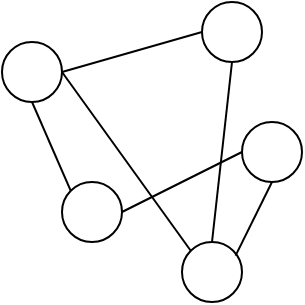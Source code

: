 <mxfile version="22.1.2" type="github">
  <diagram name="第 1 页" id="vtIGTAaH8jRVGxK0NkSH">
    <mxGraphModel dx="350" dy="194" grid="1" gridSize="10" guides="1" tooltips="1" connect="1" arrows="1" fold="1" page="1" pageScale="1" pageWidth="827" pageHeight="1169" math="0" shadow="0">
      <root>
        <mxCell id="0" />
        <mxCell id="1" parent="0" />
        <mxCell id="YpNcD-B7_mTd9OUMBv7g-2" value="" style="ellipse;whiteSpace=wrap;html=1;aspect=fixed;" vertex="1" parent="1">
          <mxGeometry x="330" y="80" width="30" height="30" as="geometry" />
        </mxCell>
        <mxCell id="YpNcD-B7_mTd9OUMBv7g-15" style="rounded=0;orthogonalLoop=1;jettySize=auto;html=1;exitX=0;exitY=0;exitDx=0;exitDy=0;entryX=1;entryY=0.5;entryDx=0;entryDy=0;endArrow=none;endFill=0;" edge="1" parent="1" source="YpNcD-B7_mTd9OUMBv7g-6" target="YpNcD-B7_mTd9OUMBv7g-2">
          <mxGeometry relative="1" as="geometry" />
        </mxCell>
        <mxCell id="YpNcD-B7_mTd9OUMBv7g-6" value="" style="ellipse;whiteSpace=wrap;html=1;aspect=fixed;" vertex="1" parent="1">
          <mxGeometry x="420" y="180" width="30" height="30" as="geometry" />
        </mxCell>
        <mxCell id="YpNcD-B7_mTd9OUMBv7g-14" style="rounded=0;orthogonalLoop=1;jettySize=auto;html=1;exitX=0;exitY=0.5;exitDx=0;exitDy=0;entryX=1;entryY=0.5;entryDx=0;entryDy=0;endArrow=none;endFill=0;" edge="1" parent="1" source="YpNcD-B7_mTd9OUMBv7g-7" target="YpNcD-B7_mTd9OUMBv7g-9">
          <mxGeometry relative="1" as="geometry" />
        </mxCell>
        <mxCell id="YpNcD-B7_mTd9OUMBv7g-7" value="" style="ellipse;whiteSpace=wrap;html=1;aspect=fixed;" vertex="1" parent="1">
          <mxGeometry x="450" y="120" width="30" height="30" as="geometry" />
        </mxCell>
        <mxCell id="YpNcD-B7_mTd9OUMBv7g-13" style="rounded=0;orthogonalLoop=1;jettySize=auto;html=1;exitX=0;exitY=0;exitDx=0;exitDy=0;entryX=0.5;entryY=1;entryDx=0;entryDy=0;endArrow=none;endFill=0;" edge="1" parent="1" source="YpNcD-B7_mTd9OUMBv7g-9" target="YpNcD-B7_mTd9OUMBv7g-2">
          <mxGeometry relative="1" as="geometry" />
        </mxCell>
        <mxCell id="YpNcD-B7_mTd9OUMBv7g-9" value="" style="ellipse;whiteSpace=wrap;html=1;aspect=fixed;" vertex="1" parent="1">
          <mxGeometry x="360" y="150" width="30" height="30" as="geometry" />
        </mxCell>
        <mxCell id="YpNcD-B7_mTd9OUMBv7g-11" style="rounded=0;orthogonalLoop=1;jettySize=auto;html=1;exitX=0;exitY=0.5;exitDx=0;exitDy=0;entryX=1;entryY=0.5;entryDx=0;entryDy=0;endArrow=none;endFill=0;" edge="1" parent="1" source="YpNcD-B7_mTd9OUMBv7g-10" target="YpNcD-B7_mTd9OUMBv7g-2">
          <mxGeometry relative="1" as="geometry" />
        </mxCell>
        <mxCell id="YpNcD-B7_mTd9OUMBv7g-12" style="rounded=0;orthogonalLoop=1;jettySize=auto;html=1;exitX=0.5;exitY=1;exitDx=0;exitDy=0;entryX=0.5;entryY=0;entryDx=0;entryDy=0;endArrow=none;endFill=0;" edge="1" parent="1" source="YpNcD-B7_mTd9OUMBv7g-10" target="YpNcD-B7_mTd9OUMBv7g-6">
          <mxGeometry relative="1" as="geometry" />
        </mxCell>
        <mxCell id="YpNcD-B7_mTd9OUMBv7g-10" value="" style="ellipse;whiteSpace=wrap;html=1;aspect=fixed;" vertex="1" parent="1">
          <mxGeometry x="430" y="60" width="30" height="30" as="geometry" />
        </mxCell>
        <mxCell id="YpNcD-B7_mTd9OUMBv7g-16" style="rounded=0;orthogonalLoop=1;jettySize=auto;html=1;exitX=0.5;exitY=1;exitDx=0;exitDy=0;entryX=0.893;entryY=0.227;entryDx=0;entryDy=0;entryPerimeter=0;endArrow=none;endFill=0;" edge="1" parent="1" source="YpNcD-B7_mTd9OUMBv7g-7" target="YpNcD-B7_mTd9OUMBv7g-6">
          <mxGeometry relative="1" as="geometry" />
        </mxCell>
      </root>
    </mxGraphModel>
  </diagram>
</mxfile>
